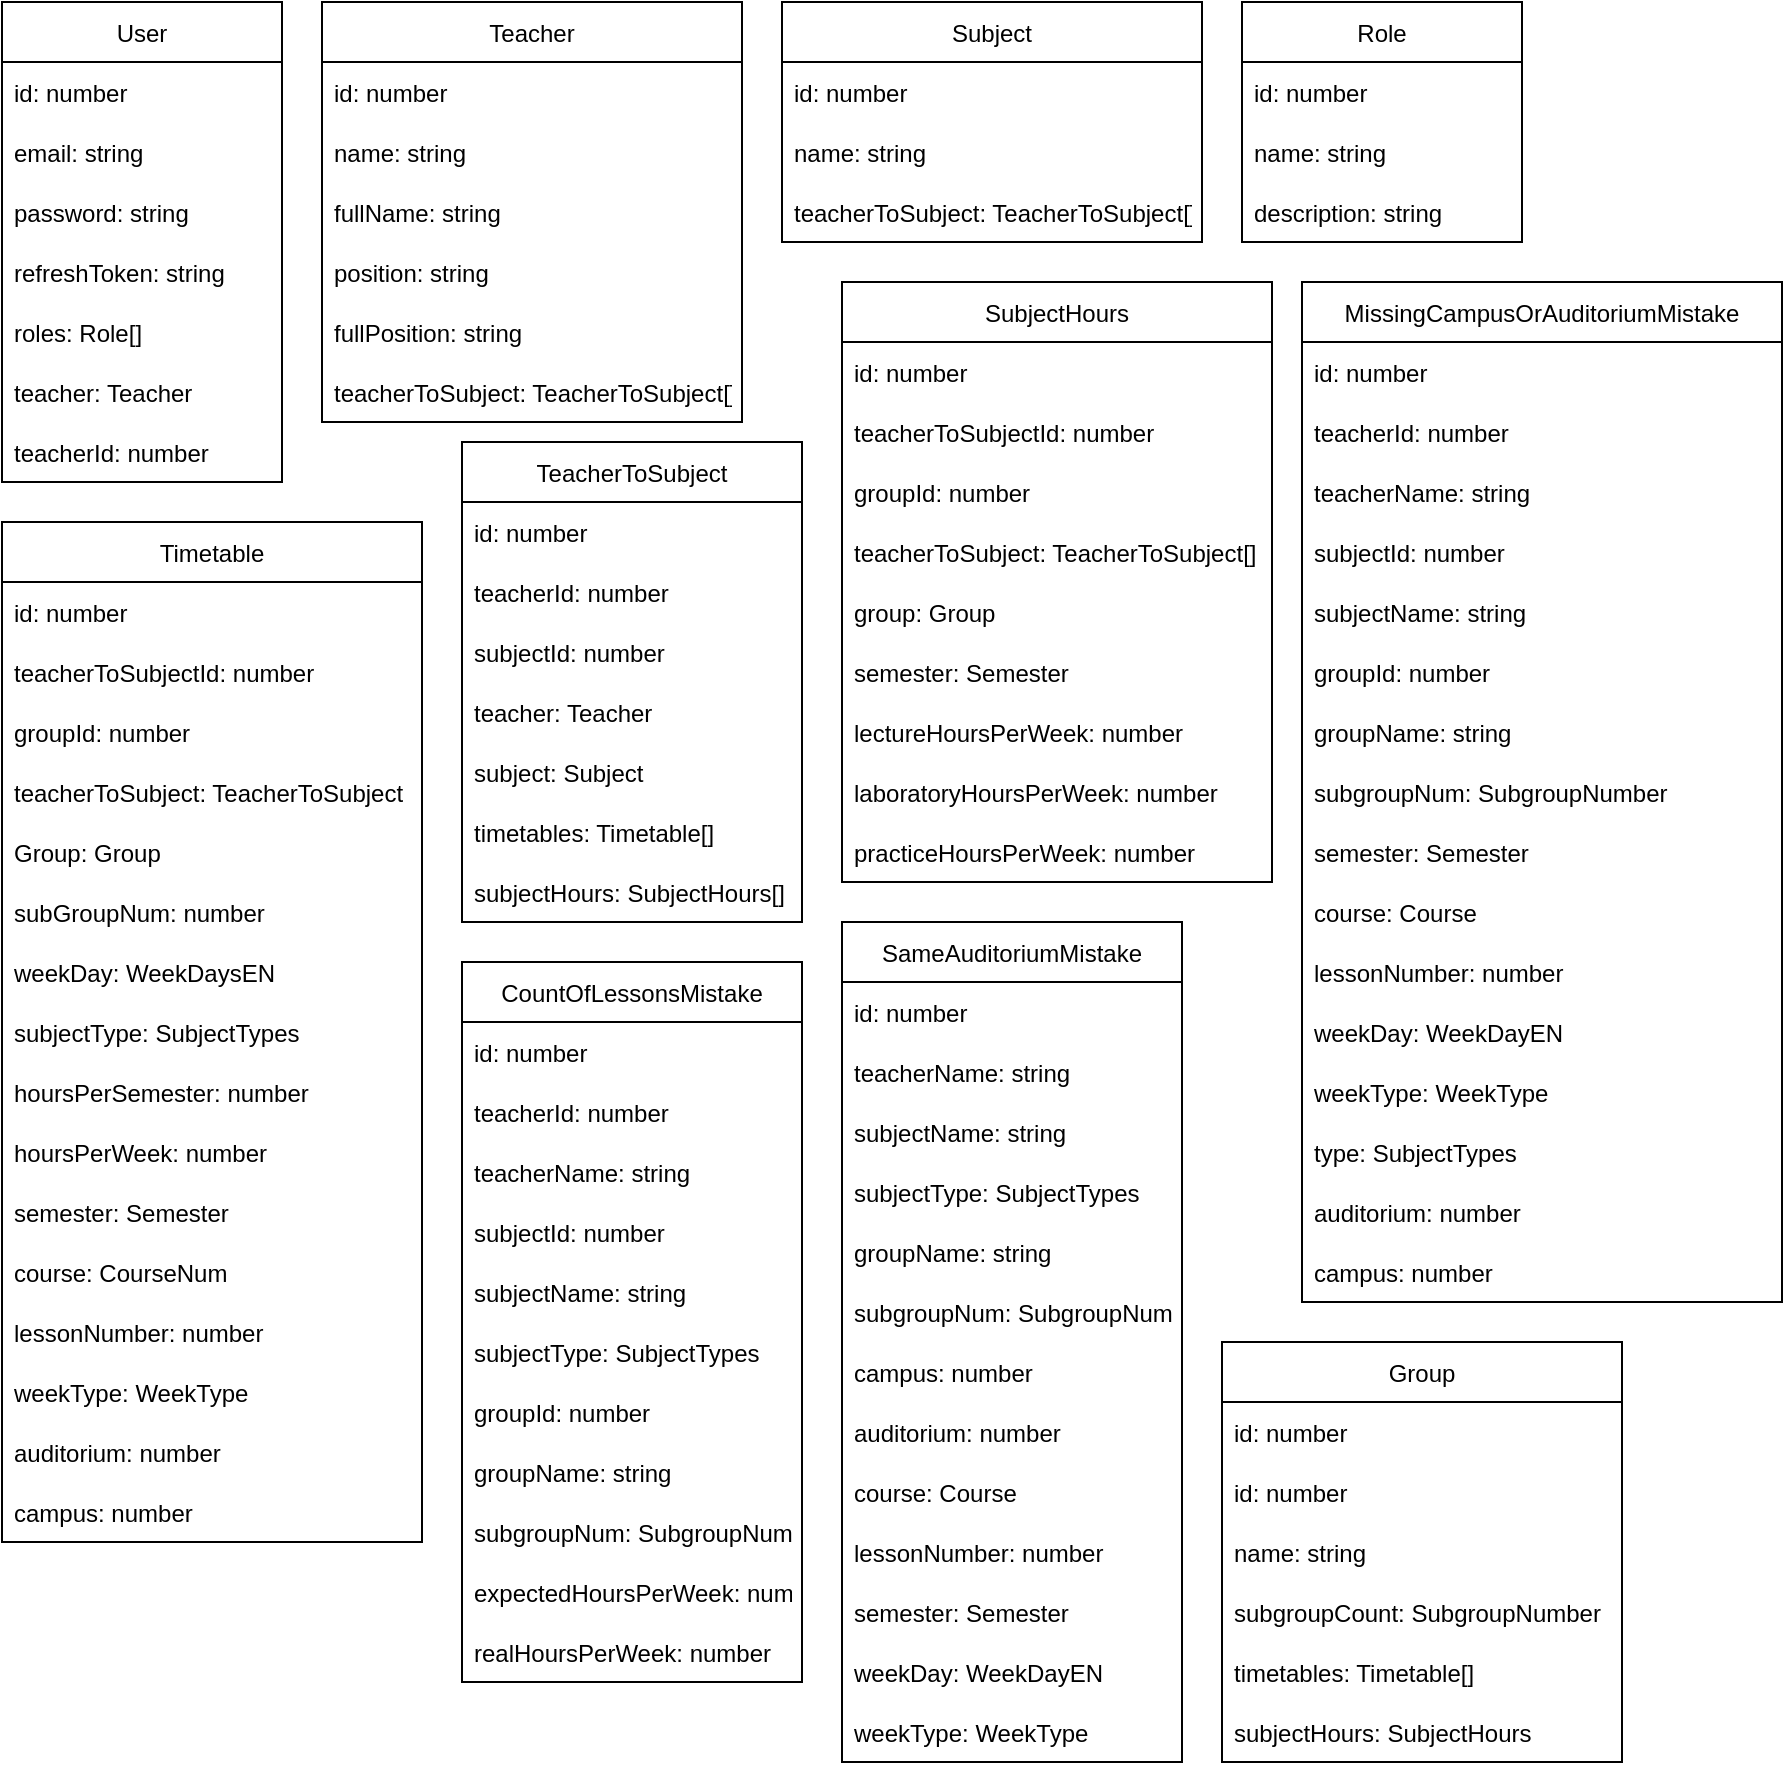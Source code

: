 <mxfile version="19.0.0" type="github">
  <diagram id="hiA0pwcNlcmiWzCqZYYd" name="Page-1">
    <mxGraphModel dx="1767" dy="840" grid="1" gridSize="10" guides="1" tooltips="1" connect="1" arrows="1" fold="1" page="1" pageScale="1" pageWidth="827" pageHeight="1169" math="0" shadow="0">
      <root>
        <mxCell id="0" />
        <mxCell id="1" parent="0" />
        <mxCell id="QMCh4a04Gxiq1hXjZGJK-1" value="User" style="swimlane;fontStyle=0;childLayout=stackLayout;horizontal=1;startSize=30;horizontalStack=0;resizeParent=1;resizeParentMax=0;resizeLast=0;collapsible=1;marginBottom=0;" vertex="1" parent="1">
          <mxGeometry x="40" y="40" width="140" height="240" as="geometry" />
        </mxCell>
        <mxCell id="QMCh4a04Gxiq1hXjZGJK-2" value="id: number" style="text;strokeColor=none;fillColor=none;align=left;verticalAlign=middle;spacingLeft=4;spacingRight=4;overflow=hidden;points=[[0,0.5],[1,0.5]];portConstraint=eastwest;rotatable=0;" vertex="1" parent="QMCh4a04Gxiq1hXjZGJK-1">
          <mxGeometry y="30" width="140" height="30" as="geometry" />
        </mxCell>
        <mxCell id="QMCh4a04Gxiq1hXjZGJK-3" value="email: string" style="text;strokeColor=none;fillColor=none;align=left;verticalAlign=middle;spacingLeft=4;spacingRight=4;overflow=hidden;points=[[0,0.5],[1,0.5]];portConstraint=eastwest;rotatable=0;" vertex="1" parent="QMCh4a04Gxiq1hXjZGJK-1">
          <mxGeometry y="60" width="140" height="30" as="geometry" />
        </mxCell>
        <mxCell id="QMCh4a04Gxiq1hXjZGJK-4" value="password: string" style="text;strokeColor=none;fillColor=none;align=left;verticalAlign=middle;spacingLeft=4;spacingRight=4;overflow=hidden;points=[[0,0.5],[1,0.5]];portConstraint=eastwest;rotatable=0;" vertex="1" parent="QMCh4a04Gxiq1hXjZGJK-1">
          <mxGeometry y="90" width="140" height="30" as="geometry" />
        </mxCell>
        <mxCell id="QMCh4a04Gxiq1hXjZGJK-42" value="refreshToken: string" style="text;strokeColor=none;fillColor=none;align=left;verticalAlign=middle;spacingLeft=4;spacingRight=4;overflow=hidden;points=[[0,0.5],[1,0.5]];portConstraint=eastwest;rotatable=0;" vertex="1" parent="QMCh4a04Gxiq1hXjZGJK-1">
          <mxGeometry y="120" width="140" height="30" as="geometry" />
        </mxCell>
        <mxCell id="QMCh4a04Gxiq1hXjZGJK-43" value="roles: Role[]" style="text;strokeColor=none;fillColor=none;align=left;verticalAlign=middle;spacingLeft=4;spacingRight=4;overflow=hidden;points=[[0,0.5],[1,0.5]];portConstraint=eastwest;rotatable=0;" vertex="1" parent="QMCh4a04Gxiq1hXjZGJK-1">
          <mxGeometry y="150" width="140" height="30" as="geometry" />
        </mxCell>
        <mxCell id="QMCh4a04Gxiq1hXjZGJK-44" value="teacher: Teacher" style="text;strokeColor=none;fillColor=none;align=left;verticalAlign=middle;spacingLeft=4;spacingRight=4;overflow=hidden;points=[[0,0.5],[1,0.5]];portConstraint=eastwest;rotatable=0;" vertex="1" parent="QMCh4a04Gxiq1hXjZGJK-1">
          <mxGeometry y="180" width="140" height="30" as="geometry" />
        </mxCell>
        <mxCell id="QMCh4a04Gxiq1hXjZGJK-66" value="teacherId: number" style="text;strokeColor=none;fillColor=none;align=left;verticalAlign=middle;spacingLeft=4;spacingRight=4;overflow=hidden;points=[[0,0.5],[1,0.5]];portConstraint=eastwest;rotatable=0;" vertex="1" parent="QMCh4a04Gxiq1hXjZGJK-1">
          <mxGeometry y="210" width="140" height="30" as="geometry" />
        </mxCell>
        <mxCell id="QMCh4a04Gxiq1hXjZGJK-5" value="Teacher" style="swimlane;fontStyle=0;childLayout=stackLayout;horizontal=1;startSize=30;horizontalStack=0;resizeParent=1;resizeParentMax=0;resizeLast=0;collapsible=1;marginBottom=0;" vertex="1" parent="1">
          <mxGeometry x="200" y="40" width="210" height="210" as="geometry" />
        </mxCell>
        <mxCell id="QMCh4a04Gxiq1hXjZGJK-6" value="id: number" style="text;strokeColor=none;fillColor=none;align=left;verticalAlign=middle;spacingLeft=4;spacingRight=4;overflow=hidden;points=[[0,0.5],[1,0.5]];portConstraint=eastwest;rotatable=0;" vertex="1" parent="QMCh4a04Gxiq1hXjZGJK-5">
          <mxGeometry y="30" width="210" height="30" as="geometry" />
        </mxCell>
        <mxCell id="QMCh4a04Gxiq1hXjZGJK-7" value="name: string" style="text;strokeColor=none;fillColor=none;align=left;verticalAlign=middle;spacingLeft=4;spacingRight=4;overflow=hidden;points=[[0,0.5],[1,0.5]];portConstraint=eastwest;rotatable=0;" vertex="1" parent="QMCh4a04Gxiq1hXjZGJK-5">
          <mxGeometry y="60" width="210" height="30" as="geometry" />
        </mxCell>
        <mxCell id="QMCh4a04Gxiq1hXjZGJK-8" value="fullName: string" style="text;strokeColor=none;fillColor=none;align=left;verticalAlign=middle;spacingLeft=4;spacingRight=4;overflow=hidden;points=[[0,0.5],[1,0.5]];portConstraint=eastwest;rotatable=0;" vertex="1" parent="QMCh4a04Gxiq1hXjZGJK-5">
          <mxGeometry y="90" width="210" height="30" as="geometry" />
        </mxCell>
        <mxCell id="QMCh4a04Gxiq1hXjZGJK-45" value="position: string" style="text;strokeColor=none;fillColor=none;align=left;verticalAlign=middle;spacingLeft=4;spacingRight=4;overflow=hidden;points=[[0,0.5],[1,0.5]];portConstraint=eastwest;rotatable=0;" vertex="1" parent="QMCh4a04Gxiq1hXjZGJK-5">
          <mxGeometry y="120" width="210" height="30" as="geometry" />
        </mxCell>
        <mxCell id="QMCh4a04Gxiq1hXjZGJK-46" value="fullPosition: string" style="text;strokeColor=none;fillColor=none;align=left;verticalAlign=middle;spacingLeft=4;spacingRight=4;overflow=hidden;points=[[0,0.5],[1,0.5]];portConstraint=eastwest;rotatable=0;" vertex="1" parent="QMCh4a04Gxiq1hXjZGJK-5">
          <mxGeometry y="150" width="210" height="30" as="geometry" />
        </mxCell>
        <mxCell id="QMCh4a04Gxiq1hXjZGJK-47" value="teacherToSubject: TeacherToSubject[]" style="text;strokeColor=none;fillColor=none;align=left;verticalAlign=middle;spacingLeft=4;spacingRight=4;overflow=hidden;points=[[0,0.5],[1,0.5]];portConstraint=eastwest;rotatable=0;" vertex="1" parent="QMCh4a04Gxiq1hXjZGJK-5">
          <mxGeometry y="180" width="210" height="30" as="geometry" />
        </mxCell>
        <mxCell id="QMCh4a04Gxiq1hXjZGJK-9" value="Subject" style="swimlane;fontStyle=0;childLayout=stackLayout;horizontal=1;startSize=30;horizontalStack=0;resizeParent=1;resizeParentMax=0;resizeLast=0;collapsible=1;marginBottom=0;" vertex="1" parent="1">
          <mxGeometry x="430" y="40" width="210" height="120" as="geometry" />
        </mxCell>
        <mxCell id="QMCh4a04Gxiq1hXjZGJK-10" value="id: number" style="text;strokeColor=none;fillColor=none;align=left;verticalAlign=middle;spacingLeft=4;spacingRight=4;overflow=hidden;points=[[0,0.5],[1,0.5]];portConstraint=eastwest;rotatable=0;" vertex="1" parent="QMCh4a04Gxiq1hXjZGJK-9">
          <mxGeometry y="30" width="210" height="30" as="geometry" />
        </mxCell>
        <mxCell id="QMCh4a04Gxiq1hXjZGJK-11" value="name: string" style="text;strokeColor=none;fillColor=none;align=left;verticalAlign=middle;spacingLeft=4;spacingRight=4;overflow=hidden;points=[[0,0.5],[1,0.5]];portConstraint=eastwest;rotatable=0;" vertex="1" parent="QMCh4a04Gxiq1hXjZGJK-9">
          <mxGeometry y="60" width="210" height="30" as="geometry" />
        </mxCell>
        <mxCell id="QMCh4a04Gxiq1hXjZGJK-12" value="teacherToSubject: TeacherToSubject[]" style="text;strokeColor=none;fillColor=none;align=left;verticalAlign=middle;spacingLeft=4;spacingRight=4;overflow=hidden;points=[[0,0.5],[1,0.5]];portConstraint=eastwest;rotatable=0;" vertex="1" parent="QMCh4a04Gxiq1hXjZGJK-9">
          <mxGeometry y="90" width="210" height="30" as="geometry" />
        </mxCell>
        <mxCell id="QMCh4a04Gxiq1hXjZGJK-13" value="Timetable" style="swimlane;fontStyle=0;childLayout=stackLayout;horizontal=1;startSize=30;horizontalStack=0;resizeParent=1;resizeParentMax=0;resizeLast=0;collapsible=1;marginBottom=0;" vertex="1" parent="1">
          <mxGeometry x="40" y="300" width="210" height="510" as="geometry" />
        </mxCell>
        <mxCell id="QMCh4a04Gxiq1hXjZGJK-14" value="id: number" style="text;strokeColor=none;fillColor=none;align=left;verticalAlign=middle;spacingLeft=4;spacingRight=4;overflow=hidden;points=[[0,0.5],[1,0.5]];portConstraint=eastwest;rotatable=0;" vertex="1" parent="QMCh4a04Gxiq1hXjZGJK-13">
          <mxGeometry y="30" width="210" height="30" as="geometry" />
        </mxCell>
        <mxCell id="QMCh4a04Gxiq1hXjZGJK-15" value="teacherToSubjectId: number" style="text;strokeColor=none;fillColor=none;align=left;verticalAlign=middle;spacingLeft=4;spacingRight=4;overflow=hidden;points=[[0,0.5],[1,0.5]];portConstraint=eastwest;rotatable=0;" vertex="1" parent="QMCh4a04Gxiq1hXjZGJK-13">
          <mxGeometry y="60" width="210" height="30" as="geometry" />
        </mxCell>
        <mxCell id="QMCh4a04Gxiq1hXjZGJK-16" value="groupId: number" style="text;strokeColor=none;fillColor=none;align=left;verticalAlign=middle;spacingLeft=4;spacingRight=4;overflow=hidden;points=[[0,0.5],[1,0.5]];portConstraint=eastwest;rotatable=0;" vertex="1" parent="QMCh4a04Gxiq1hXjZGJK-13">
          <mxGeometry y="90" width="210" height="30" as="geometry" />
        </mxCell>
        <mxCell id="QMCh4a04Gxiq1hXjZGJK-67" value="teacherToSubject: TeacherToSubject" style="text;strokeColor=none;fillColor=none;align=left;verticalAlign=middle;spacingLeft=4;spacingRight=4;overflow=hidden;points=[[0,0.5],[1,0.5]];portConstraint=eastwest;rotatable=0;" vertex="1" parent="QMCh4a04Gxiq1hXjZGJK-13">
          <mxGeometry y="120" width="210" height="30" as="geometry" />
        </mxCell>
        <mxCell id="QMCh4a04Gxiq1hXjZGJK-68" value="Group: Group" style="text;strokeColor=none;fillColor=none;align=left;verticalAlign=middle;spacingLeft=4;spacingRight=4;overflow=hidden;points=[[0,0.5],[1,0.5]];portConstraint=eastwest;rotatable=0;" vertex="1" parent="QMCh4a04Gxiq1hXjZGJK-13">
          <mxGeometry y="150" width="210" height="30" as="geometry" />
        </mxCell>
        <mxCell id="QMCh4a04Gxiq1hXjZGJK-69" value="subGroupNum: number" style="text;strokeColor=none;fillColor=none;align=left;verticalAlign=middle;spacingLeft=4;spacingRight=4;overflow=hidden;points=[[0,0.5],[1,0.5]];portConstraint=eastwest;rotatable=0;" vertex="1" parent="QMCh4a04Gxiq1hXjZGJK-13">
          <mxGeometry y="180" width="210" height="30" as="geometry" />
        </mxCell>
        <mxCell id="QMCh4a04Gxiq1hXjZGJK-70" value="weekDay: WeekDaysEN" style="text;strokeColor=none;fillColor=none;align=left;verticalAlign=middle;spacingLeft=4;spacingRight=4;overflow=hidden;points=[[0,0.5],[1,0.5]];portConstraint=eastwest;rotatable=0;" vertex="1" parent="QMCh4a04Gxiq1hXjZGJK-13">
          <mxGeometry y="210" width="210" height="30" as="geometry" />
        </mxCell>
        <mxCell id="QMCh4a04Gxiq1hXjZGJK-71" value="subjectType: SubjectTypes" style="text;strokeColor=none;fillColor=none;align=left;verticalAlign=middle;spacingLeft=4;spacingRight=4;overflow=hidden;points=[[0,0.5],[1,0.5]];portConstraint=eastwest;rotatable=0;" vertex="1" parent="QMCh4a04Gxiq1hXjZGJK-13">
          <mxGeometry y="240" width="210" height="30" as="geometry" />
        </mxCell>
        <mxCell id="QMCh4a04Gxiq1hXjZGJK-72" value="hoursPerSemester: number" style="text;strokeColor=none;fillColor=none;align=left;verticalAlign=middle;spacingLeft=4;spacingRight=4;overflow=hidden;points=[[0,0.5],[1,0.5]];portConstraint=eastwest;rotatable=0;" vertex="1" parent="QMCh4a04Gxiq1hXjZGJK-13">
          <mxGeometry y="270" width="210" height="30" as="geometry" />
        </mxCell>
        <mxCell id="QMCh4a04Gxiq1hXjZGJK-73" value="hoursPerWeek: number" style="text;strokeColor=none;fillColor=none;align=left;verticalAlign=middle;spacingLeft=4;spacingRight=4;overflow=hidden;points=[[0,0.5],[1,0.5]];portConstraint=eastwest;rotatable=0;" vertex="1" parent="QMCh4a04Gxiq1hXjZGJK-13">
          <mxGeometry y="300" width="210" height="30" as="geometry" />
        </mxCell>
        <mxCell id="QMCh4a04Gxiq1hXjZGJK-74" value="semester: Semester" style="text;strokeColor=none;fillColor=none;align=left;verticalAlign=middle;spacingLeft=4;spacingRight=4;overflow=hidden;points=[[0,0.5],[1,0.5]];portConstraint=eastwest;rotatable=0;" vertex="1" parent="QMCh4a04Gxiq1hXjZGJK-13">
          <mxGeometry y="330" width="210" height="30" as="geometry" />
        </mxCell>
        <mxCell id="QMCh4a04Gxiq1hXjZGJK-75" value="course: CourseNum" style="text;strokeColor=none;fillColor=none;align=left;verticalAlign=middle;spacingLeft=4;spacingRight=4;overflow=hidden;points=[[0,0.5],[1,0.5]];portConstraint=eastwest;rotatable=0;" vertex="1" parent="QMCh4a04Gxiq1hXjZGJK-13">
          <mxGeometry y="360" width="210" height="30" as="geometry" />
        </mxCell>
        <mxCell id="QMCh4a04Gxiq1hXjZGJK-76" value="lessonNumber: number" style="text;strokeColor=none;fillColor=none;align=left;verticalAlign=middle;spacingLeft=4;spacingRight=4;overflow=hidden;points=[[0,0.5],[1,0.5]];portConstraint=eastwest;rotatable=0;" vertex="1" parent="QMCh4a04Gxiq1hXjZGJK-13">
          <mxGeometry y="390" width="210" height="30" as="geometry" />
        </mxCell>
        <mxCell id="QMCh4a04Gxiq1hXjZGJK-77" value="weekType: WeekType" style="text;strokeColor=none;fillColor=none;align=left;verticalAlign=middle;spacingLeft=4;spacingRight=4;overflow=hidden;points=[[0,0.5],[1,0.5]];portConstraint=eastwest;rotatable=0;" vertex="1" parent="QMCh4a04Gxiq1hXjZGJK-13">
          <mxGeometry y="420" width="210" height="30" as="geometry" />
        </mxCell>
        <mxCell id="QMCh4a04Gxiq1hXjZGJK-79" value="auditorium: number" style="text;strokeColor=none;fillColor=none;align=left;verticalAlign=middle;spacingLeft=4;spacingRight=4;overflow=hidden;points=[[0,0.5],[1,0.5]];portConstraint=eastwest;rotatable=0;" vertex="1" parent="QMCh4a04Gxiq1hXjZGJK-13">
          <mxGeometry y="450" width="210" height="30" as="geometry" />
        </mxCell>
        <mxCell id="QMCh4a04Gxiq1hXjZGJK-78" value="campus: number" style="text;strokeColor=none;fillColor=none;align=left;verticalAlign=middle;spacingLeft=4;spacingRight=4;overflow=hidden;points=[[0,0.5],[1,0.5]];portConstraint=eastwest;rotatable=0;" vertex="1" parent="QMCh4a04Gxiq1hXjZGJK-13">
          <mxGeometry y="480" width="210" height="30" as="geometry" />
        </mxCell>
        <mxCell id="QMCh4a04Gxiq1hXjZGJK-17" value="Role" style="swimlane;fontStyle=0;childLayout=stackLayout;horizontal=1;startSize=30;horizontalStack=0;resizeParent=1;resizeParentMax=0;resizeLast=0;collapsible=1;marginBottom=0;" vertex="1" parent="1">
          <mxGeometry x="660" y="40" width="140" height="120" as="geometry" />
        </mxCell>
        <mxCell id="QMCh4a04Gxiq1hXjZGJK-18" value="id: number" style="text;strokeColor=none;fillColor=none;align=left;verticalAlign=middle;spacingLeft=4;spacingRight=4;overflow=hidden;points=[[0,0.5],[1,0.5]];portConstraint=eastwest;rotatable=0;" vertex="1" parent="QMCh4a04Gxiq1hXjZGJK-17">
          <mxGeometry y="30" width="140" height="30" as="geometry" />
        </mxCell>
        <mxCell id="QMCh4a04Gxiq1hXjZGJK-19" value="name: string" style="text;strokeColor=none;fillColor=none;align=left;verticalAlign=middle;spacingLeft=4;spacingRight=4;overflow=hidden;points=[[0,0.5],[1,0.5]];portConstraint=eastwest;rotatable=0;" vertex="1" parent="QMCh4a04Gxiq1hXjZGJK-17">
          <mxGeometry y="60" width="140" height="30" as="geometry" />
        </mxCell>
        <mxCell id="QMCh4a04Gxiq1hXjZGJK-20" value="description: string" style="text;strokeColor=none;fillColor=none;align=left;verticalAlign=middle;spacingLeft=4;spacingRight=4;overflow=hidden;points=[[0,0.5],[1,0.5]];portConstraint=eastwest;rotatable=0;" vertex="1" parent="QMCh4a04Gxiq1hXjZGJK-17">
          <mxGeometry y="90" width="140" height="30" as="geometry" />
        </mxCell>
        <mxCell id="QMCh4a04Gxiq1hXjZGJK-25" value="Group" style="swimlane;fontStyle=0;childLayout=stackLayout;horizontal=1;startSize=30;horizontalStack=0;resizeParent=1;resizeParentMax=0;resizeLast=0;collapsible=1;marginBottom=0;" vertex="1" parent="1">
          <mxGeometry x="650" y="710" width="200" height="210" as="geometry" />
        </mxCell>
        <mxCell id="QMCh4a04Gxiq1hXjZGJK-82" value="id: number" style="text;strokeColor=none;fillColor=none;align=left;verticalAlign=middle;spacingLeft=4;spacingRight=4;overflow=hidden;points=[[0,0.5],[1,0.5]];portConstraint=eastwest;rotatable=0;" vertex="1" parent="QMCh4a04Gxiq1hXjZGJK-25">
          <mxGeometry y="30" width="200" height="30" as="geometry" />
        </mxCell>
        <mxCell id="QMCh4a04Gxiq1hXjZGJK-26" value="id: number" style="text;strokeColor=none;fillColor=none;align=left;verticalAlign=middle;spacingLeft=4;spacingRight=4;overflow=hidden;points=[[0,0.5],[1,0.5]];portConstraint=eastwest;rotatable=0;" vertex="1" parent="QMCh4a04Gxiq1hXjZGJK-25">
          <mxGeometry y="60" width="200" height="30" as="geometry" />
        </mxCell>
        <mxCell id="QMCh4a04Gxiq1hXjZGJK-27" value="name: string" style="text;strokeColor=none;fillColor=none;align=left;verticalAlign=middle;spacingLeft=4;spacingRight=4;overflow=hidden;points=[[0,0.5],[1,0.5]];portConstraint=eastwest;rotatable=0;" vertex="1" parent="QMCh4a04Gxiq1hXjZGJK-25">
          <mxGeometry y="90" width="200" height="30" as="geometry" />
        </mxCell>
        <mxCell id="QMCh4a04Gxiq1hXjZGJK-28" value="subgroupCount: SubgroupNumber" style="text;strokeColor=none;fillColor=none;align=left;verticalAlign=middle;spacingLeft=4;spacingRight=4;overflow=hidden;points=[[0,0.5],[1,0.5]];portConstraint=eastwest;rotatable=0;" vertex="1" parent="QMCh4a04Gxiq1hXjZGJK-25">
          <mxGeometry y="120" width="200" height="30" as="geometry" />
        </mxCell>
        <mxCell id="QMCh4a04Gxiq1hXjZGJK-80" value="timetables: Timetable[]" style="text;strokeColor=none;fillColor=none;align=left;verticalAlign=middle;spacingLeft=4;spacingRight=4;overflow=hidden;points=[[0,0.5],[1,0.5]];portConstraint=eastwest;rotatable=0;" vertex="1" parent="QMCh4a04Gxiq1hXjZGJK-25">
          <mxGeometry y="150" width="200" height="30" as="geometry" />
        </mxCell>
        <mxCell id="QMCh4a04Gxiq1hXjZGJK-81" value="subjectHours: SubjectHours" style="text;strokeColor=none;fillColor=none;align=left;verticalAlign=middle;spacingLeft=4;spacingRight=4;overflow=hidden;points=[[0,0.5],[1,0.5]];portConstraint=eastwest;rotatable=0;" vertex="1" parent="QMCh4a04Gxiq1hXjZGJK-25">
          <mxGeometry y="180" width="200" height="30" as="geometry" />
        </mxCell>
        <mxCell id="QMCh4a04Gxiq1hXjZGJK-29" value="SameAuditoriumMistake" style="swimlane;fontStyle=0;childLayout=stackLayout;horizontal=1;startSize=30;horizontalStack=0;resizeParent=1;resizeParentMax=0;resizeLast=0;collapsible=1;marginBottom=0;" vertex="1" parent="1">
          <mxGeometry x="460" y="500" width="170" height="420" as="geometry" />
        </mxCell>
        <mxCell id="QMCh4a04Gxiq1hXjZGJK-30" value="id: number" style="text;strokeColor=none;fillColor=none;align=left;verticalAlign=middle;spacingLeft=4;spacingRight=4;overflow=hidden;points=[[0,0.5],[1,0.5]];portConstraint=eastwest;rotatable=0;" vertex="1" parent="QMCh4a04Gxiq1hXjZGJK-29">
          <mxGeometry y="30" width="170" height="30" as="geometry" />
        </mxCell>
        <mxCell id="QMCh4a04Gxiq1hXjZGJK-105" value="teacherName: string" style="text;strokeColor=none;fillColor=none;align=left;verticalAlign=middle;spacingLeft=4;spacingRight=4;overflow=hidden;points=[[0,0.5],[1,0.5]];portConstraint=eastwest;rotatable=0;" vertex="1" parent="QMCh4a04Gxiq1hXjZGJK-29">
          <mxGeometry y="60" width="170" height="30" as="geometry" />
        </mxCell>
        <mxCell id="QMCh4a04Gxiq1hXjZGJK-106" value="subjectName: string" style="text;strokeColor=none;fillColor=none;align=left;verticalAlign=middle;spacingLeft=4;spacingRight=4;overflow=hidden;points=[[0,0.5],[1,0.5]];portConstraint=eastwest;rotatable=0;" vertex="1" parent="QMCh4a04Gxiq1hXjZGJK-29">
          <mxGeometry y="90" width="170" height="30" as="geometry" />
        </mxCell>
        <mxCell id="QMCh4a04Gxiq1hXjZGJK-31" value="subjectType: SubjectTypes " style="text;strokeColor=none;fillColor=none;align=left;verticalAlign=middle;spacingLeft=4;spacingRight=4;overflow=hidden;points=[[0,0.5],[1,0.5]];portConstraint=eastwest;rotatable=0;" vertex="1" parent="QMCh4a04Gxiq1hXjZGJK-29">
          <mxGeometry y="120" width="170" height="30" as="geometry" />
        </mxCell>
        <mxCell id="QMCh4a04Gxiq1hXjZGJK-107" value="groupName: string" style="text;strokeColor=none;fillColor=none;align=left;verticalAlign=middle;spacingLeft=4;spacingRight=4;overflow=hidden;points=[[0,0.5],[1,0.5]];portConstraint=eastwest;rotatable=0;" vertex="1" parent="QMCh4a04Gxiq1hXjZGJK-29">
          <mxGeometry y="150" width="170" height="30" as="geometry" />
        </mxCell>
        <mxCell id="QMCh4a04Gxiq1hXjZGJK-108" value="subgroupNum: SubgroupNumber" style="text;strokeColor=none;fillColor=none;align=left;verticalAlign=middle;spacingLeft=4;spacingRight=4;overflow=hidden;points=[[0,0.5],[1,0.5]];portConstraint=eastwest;rotatable=0;" vertex="1" parent="QMCh4a04Gxiq1hXjZGJK-29">
          <mxGeometry y="180" width="170" height="30" as="geometry" />
        </mxCell>
        <mxCell id="QMCh4a04Gxiq1hXjZGJK-110" value="campus: number" style="text;strokeColor=none;fillColor=none;align=left;verticalAlign=middle;spacingLeft=4;spacingRight=4;overflow=hidden;points=[[0,0.5],[1,0.5]];portConstraint=eastwest;rotatable=0;" vertex="1" parent="QMCh4a04Gxiq1hXjZGJK-29">
          <mxGeometry y="210" width="170" height="30" as="geometry" />
        </mxCell>
        <mxCell id="QMCh4a04Gxiq1hXjZGJK-109" value="auditorium: number" style="text;strokeColor=none;fillColor=none;align=left;verticalAlign=middle;spacingLeft=4;spacingRight=4;overflow=hidden;points=[[0,0.5],[1,0.5]];portConstraint=eastwest;rotatable=0;" vertex="1" parent="QMCh4a04Gxiq1hXjZGJK-29">
          <mxGeometry y="240" width="170" height="30" as="geometry" />
        </mxCell>
        <mxCell id="QMCh4a04Gxiq1hXjZGJK-111" value="course: Course" style="text;strokeColor=none;fillColor=none;align=left;verticalAlign=middle;spacingLeft=4;spacingRight=4;overflow=hidden;points=[[0,0.5],[1,0.5]];portConstraint=eastwest;rotatable=0;" vertex="1" parent="QMCh4a04Gxiq1hXjZGJK-29">
          <mxGeometry y="270" width="170" height="30" as="geometry" />
        </mxCell>
        <mxCell id="QMCh4a04Gxiq1hXjZGJK-112" value="lessonNumber: number" style="text;strokeColor=none;fillColor=none;align=left;verticalAlign=middle;spacingLeft=4;spacingRight=4;overflow=hidden;points=[[0,0.5],[1,0.5]];portConstraint=eastwest;rotatable=0;" vertex="1" parent="QMCh4a04Gxiq1hXjZGJK-29">
          <mxGeometry y="300" width="170" height="30" as="geometry" />
        </mxCell>
        <mxCell id="QMCh4a04Gxiq1hXjZGJK-113" value="semester: Semester" style="text;strokeColor=none;fillColor=none;align=left;verticalAlign=middle;spacingLeft=4;spacingRight=4;overflow=hidden;points=[[0,0.5],[1,0.5]];portConstraint=eastwest;rotatable=0;" vertex="1" parent="QMCh4a04Gxiq1hXjZGJK-29">
          <mxGeometry y="330" width="170" height="30" as="geometry" />
        </mxCell>
        <mxCell id="QMCh4a04Gxiq1hXjZGJK-114" value="weekDay: WeekDayEN" style="text;strokeColor=none;fillColor=none;align=left;verticalAlign=middle;spacingLeft=4;spacingRight=4;overflow=hidden;points=[[0,0.5],[1,0.5]];portConstraint=eastwest;rotatable=0;" vertex="1" parent="QMCh4a04Gxiq1hXjZGJK-29">
          <mxGeometry y="360" width="170" height="30" as="geometry" />
        </mxCell>
        <mxCell id="QMCh4a04Gxiq1hXjZGJK-115" value="weekType: WeekType" style="text;strokeColor=none;fillColor=none;align=left;verticalAlign=middle;spacingLeft=4;spacingRight=4;overflow=hidden;points=[[0,0.5],[1,0.5]];portConstraint=eastwest;rotatable=0;" vertex="1" parent="QMCh4a04Gxiq1hXjZGJK-29">
          <mxGeometry y="390" width="170" height="30" as="geometry" />
        </mxCell>
        <mxCell id="QMCh4a04Gxiq1hXjZGJK-33" value="MissingCampusOrAuditoriumMistake" style="swimlane;fontStyle=0;childLayout=stackLayout;horizontal=1;startSize=30;horizontalStack=0;resizeParent=1;resizeParentMax=0;resizeLast=0;collapsible=1;marginBottom=0;" vertex="1" parent="1">
          <mxGeometry x="690" y="180" width="240" height="510" as="geometry" />
        </mxCell>
        <mxCell id="QMCh4a04Gxiq1hXjZGJK-34" value="id: number" style="text;strokeColor=none;fillColor=none;align=left;verticalAlign=middle;spacingLeft=4;spacingRight=4;overflow=hidden;points=[[0,0.5],[1,0.5]];portConstraint=eastwest;rotatable=0;" vertex="1" parent="QMCh4a04Gxiq1hXjZGJK-33">
          <mxGeometry y="30" width="240" height="30" as="geometry" />
        </mxCell>
        <mxCell id="QMCh4a04Gxiq1hXjZGJK-92" value="teacherId: number" style="text;strokeColor=none;fillColor=none;align=left;verticalAlign=middle;spacingLeft=4;spacingRight=4;overflow=hidden;points=[[0,0.5],[1,0.5]];portConstraint=eastwest;rotatable=0;" vertex="1" parent="QMCh4a04Gxiq1hXjZGJK-33">
          <mxGeometry y="60" width="240" height="30" as="geometry" />
        </mxCell>
        <mxCell id="QMCh4a04Gxiq1hXjZGJK-93" value="teacherName: string" style="text;strokeColor=none;fillColor=none;align=left;verticalAlign=middle;spacingLeft=4;spacingRight=4;overflow=hidden;points=[[0,0.5],[1,0.5]];portConstraint=eastwest;rotatable=0;" vertex="1" parent="QMCh4a04Gxiq1hXjZGJK-33">
          <mxGeometry y="90" width="240" height="30" as="geometry" />
        </mxCell>
        <mxCell id="QMCh4a04Gxiq1hXjZGJK-94" value="subjectId: number" style="text;strokeColor=none;fillColor=none;align=left;verticalAlign=middle;spacingLeft=4;spacingRight=4;overflow=hidden;points=[[0,0.5],[1,0.5]];portConstraint=eastwest;rotatable=0;" vertex="1" parent="QMCh4a04Gxiq1hXjZGJK-33">
          <mxGeometry y="120" width="240" height="30" as="geometry" />
        </mxCell>
        <mxCell id="QMCh4a04Gxiq1hXjZGJK-95" value="subjectName: string" style="text;strokeColor=none;fillColor=none;align=left;verticalAlign=middle;spacingLeft=4;spacingRight=4;overflow=hidden;points=[[0,0.5],[1,0.5]];portConstraint=eastwest;rotatable=0;" vertex="1" parent="QMCh4a04Gxiq1hXjZGJK-33">
          <mxGeometry y="150" width="240" height="30" as="geometry" />
        </mxCell>
        <mxCell id="QMCh4a04Gxiq1hXjZGJK-96" value="groupId: number" style="text;strokeColor=none;fillColor=none;align=left;verticalAlign=middle;spacingLeft=4;spacingRight=4;overflow=hidden;points=[[0,0.5],[1,0.5]];portConstraint=eastwest;rotatable=0;" vertex="1" parent="QMCh4a04Gxiq1hXjZGJK-33">
          <mxGeometry y="180" width="240" height="30" as="geometry" />
        </mxCell>
        <mxCell id="QMCh4a04Gxiq1hXjZGJK-97" value="groupName: string" style="text;strokeColor=none;fillColor=none;align=left;verticalAlign=middle;spacingLeft=4;spacingRight=4;overflow=hidden;points=[[0,0.5],[1,0.5]];portConstraint=eastwest;rotatable=0;" vertex="1" parent="QMCh4a04Gxiq1hXjZGJK-33">
          <mxGeometry y="210" width="240" height="30" as="geometry" />
        </mxCell>
        <mxCell id="QMCh4a04Gxiq1hXjZGJK-98" value="subgroupNum: SubgroupNumber" style="text;strokeColor=none;fillColor=none;align=left;verticalAlign=middle;spacingLeft=4;spacingRight=4;overflow=hidden;points=[[0,0.5],[1,0.5]];portConstraint=eastwest;rotatable=0;" vertex="1" parent="QMCh4a04Gxiq1hXjZGJK-33">
          <mxGeometry y="240" width="240" height="30" as="geometry" />
        </mxCell>
        <mxCell id="QMCh4a04Gxiq1hXjZGJK-35" value="semester: Semester" style="text;strokeColor=none;fillColor=none;align=left;verticalAlign=middle;spacingLeft=4;spacingRight=4;overflow=hidden;points=[[0,0.5],[1,0.5]];portConstraint=eastwest;rotatable=0;" vertex="1" parent="QMCh4a04Gxiq1hXjZGJK-33">
          <mxGeometry y="270" width="240" height="30" as="geometry" />
        </mxCell>
        <mxCell id="QMCh4a04Gxiq1hXjZGJK-36" value="course: Course" style="text;strokeColor=none;fillColor=none;align=left;verticalAlign=middle;spacingLeft=4;spacingRight=4;overflow=hidden;points=[[0,0.5],[1,0.5]];portConstraint=eastwest;rotatable=0;" vertex="1" parent="QMCh4a04Gxiq1hXjZGJK-33">
          <mxGeometry y="300" width="240" height="30" as="geometry" />
        </mxCell>
        <mxCell id="QMCh4a04Gxiq1hXjZGJK-100" value="lessonNumber: number" style="text;strokeColor=none;fillColor=none;align=left;verticalAlign=middle;spacingLeft=4;spacingRight=4;overflow=hidden;points=[[0,0.5],[1,0.5]];portConstraint=eastwest;rotatable=0;" vertex="1" parent="QMCh4a04Gxiq1hXjZGJK-33">
          <mxGeometry y="330" width="240" height="30" as="geometry" />
        </mxCell>
        <mxCell id="QMCh4a04Gxiq1hXjZGJK-99" value="weekDay: WeekDayEN" style="text;strokeColor=none;fillColor=none;align=left;verticalAlign=middle;spacingLeft=4;spacingRight=4;overflow=hidden;points=[[0,0.5],[1,0.5]];portConstraint=eastwest;rotatable=0;" vertex="1" parent="QMCh4a04Gxiq1hXjZGJK-33">
          <mxGeometry y="360" width="240" height="30" as="geometry" />
        </mxCell>
        <mxCell id="QMCh4a04Gxiq1hXjZGJK-101" value="weekType: WeekType" style="text;strokeColor=none;fillColor=none;align=left;verticalAlign=middle;spacingLeft=4;spacingRight=4;overflow=hidden;points=[[0,0.5],[1,0.5]];portConstraint=eastwest;rotatable=0;" vertex="1" parent="QMCh4a04Gxiq1hXjZGJK-33">
          <mxGeometry y="390" width="240" height="30" as="geometry" />
        </mxCell>
        <mxCell id="QMCh4a04Gxiq1hXjZGJK-102" value="type: SubjectTypes" style="text;strokeColor=none;fillColor=none;align=left;verticalAlign=middle;spacingLeft=4;spacingRight=4;overflow=hidden;points=[[0,0.5],[1,0.5]];portConstraint=eastwest;rotatable=0;" vertex="1" parent="QMCh4a04Gxiq1hXjZGJK-33">
          <mxGeometry y="420" width="240" height="30" as="geometry" />
        </mxCell>
        <mxCell id="QMCh4a04Gxiq1hXjZGJK-104" value="auditorium: number" style="text;strokeColor=none;fillColor=none;align=left;verticalAlign=middle;spacingLeft=4;spacingRight=4;overflow=hidden;points=[[0,0.5],[1,0.5]];portConstraint=eastwest;rotatable=0;" vertex="1" parent="QMCh4a04Gxiq1hXjZGJK-33">
          <mxGeometry y="450" width="240" height="30" as="geometry" />
        </mxCell>
        <mxCell id="QMCh4a04Gxiq1hXjZGJK-103" value="campus: number" style="text;strokeColor=none;fillColor=none;align=left;verticalAlign=middle;spacingLeft=4;spacingRight=4;overflow=hidden;points=[[0,0.5],[1,0.5]];portConstraint=eastwest;rotatable=0;" vertex="1" parent="QMCh4a04Gxiq1hXjZGJK-33">
          <mxGeometry y="480" width="240" height="30" as="geometry" />
        </mxCell>
        <mxCell id="QMCh4a04Gxiq1hXjZGJK-38" value="CountOfLessonsMistake" style="swimlane;fontStyle=0;childLayout=stackLayout;horizontal=1;startSize=30;horizontalStack=0;resizeParent=1;resizeParentMax=0;resizeLast=0;collapsible=1;marginBottom=0;" vertex="1" parent="1">
          <mxGeometry x="270" y="520" width="170" height="360" as="geometry" />
        </mxCell>
        <mxCell id="QMCh4a04Gxiq1hXjZGJK-39" value="id: number" style="text;strokeColor=none;fillColor=none;align=left;verticalAlign=middle;spacingLeft=4;spacingRight=4;overflow=hidden;points=[[0,0.5],[1,0.5]];portConstraint=eastwest;rotatable=0;" vertex="1" parent="QMCh4a04Gxiq1hXjZGJK-38">
          <mxGeometry y="30" width="170" height="30" as="geometry" />
        </mxCell>
        <mxCell id="QMCh4a04Gxiq1hXjZGJK-40" value="teacherId: number" style="text;strokeColor=none;fillColor=none;align=left;verticalAlign=middle;spacingLeft=4;spacingRight=4;overflow=hidden;points=[[0,0.5],[1,0.5]];portConstraint=eastwest;rotatable=0;" vertex="1" parent="QMCh4a04Gxiq1hXjZGJK-38">
          <mxGeometry y="60" width="170" height="30" as="geometry" />
        </mxCell>
        <mxCell id="QMCh4a04Gxiq1hXjZGJK-41" value="teacherName: string" style="text;strokeColor=none;fillColor=none;align=left;verticalAlign=middle;spacingLeft=4;spacingRight=4;overflow=hidden;points=[[0,0.5],[1,0.5]];portConstraint=eastwest;rotatable=0;" vertex="1" parent="QMCh4a04Gxiq1hXjZGJK-38">
          <mxGeometry y="90" width="170" height="30" as="geometry" />
        </mxCell>
        <mxCell id="QMCh4a04Gxiq1hXjZGJK-83" value="subjectId: number" style="text;strokeColor=none;fillColor=none;align=left;verticalAlign=middle;spacingLeft=4;spacingRight=4;overflow=hidden;points=[[0,0.5],[1,0.5]];portConstraint=eastwest;rotatable=0;" vertex="1" parent="QMCh4a04Gxiq1hXjZGJK-38">
          <mxGeometry y="120" width="170" height="30" as="geometry" />
        </mxCell>
        <mxCell id="QMCh4a04Gxiq1hXjZGJK-84" value="subjectName: string" style="text;strokeColor=none;fillColor=none;align=left;verticalAlign=middle;spacingLeft=4;spacingRight=4;overflow=hidden;points=[[0,0.5],[1,0.5]];portConstraint=eastwest;rotatable=0;" vertex="1" parent="QMCh4a04Gxiq1hXjZGJK-38">
          <mxGeometry y="150" width="170" height="30" as="geometry" />
        </mxCell>
        <mxCell id="QMCh4a04Gxiq1hXjZGJK-85" value="subjectType: SubjectTypes" style="text;strokeColor=none;fillColor=none;align=left;verticalAlign=middle;spacingLeft=4;spacingRight=4;overflow=hidden;points=[[0,0.5],[1,0.5]];portConstraint=eastwest;rotatable=0;" vertex="1" parent="QMCh4a04Gxiq1hXjZGJK-38">
          <mxGeometry y="180" width="170" height="30" as="geometry" />
        </mxCell>
        <mxCell id="QMCh4a04Gxiq1hXjZGJK-86" value="groupId: number" style="text;strokeColor=none;fillColor=none;align=left;verticalAlign=middle;spacingLeft=4;spacingRight=4;overflow=hidden;points=[[0,0.5],[1,0.5]];portConstraint=eastwest;rotatable=0;" vertex="1" parent="QMCh4a04Gxiq1hXjZGJK-38">
          <mxGeometry y="210" width="170" height="30" as="geometry" />
        </mxCell>
        <mxCell id="QMCh4a04Gxiq1hXjZGJK-87" value="groupName: string" style="text;strokeColor=none;fillColor=none;align=left;verticalAlign=middle;spacingLeft=4;spacingRight=4;overflow=hidden;points=[[0,0.5],[1,0.5]];portConstraint=eastwest;rotatable=0;" vertex="1" parent="QMCh4a04Gxiq1hXjZGJK-38">
          <mxGeometry y="240" width="170" height="30" as="geometry" />
        </mxCell>
        <mxCell id="QMCh4a04Gxiq1hXjZGJK-90" value="subgroupNum: SubgroupNumber" style="text;strokeColor=none;fillColor=none;align=left;verticalAlign=middle;spacingLeft=4;spacingRight=4;overflow=hidden;points=[[0,0.5],[1,0.5]];portConstraint=eastwest;rotatable=0;" vertex="1" parent="QMCh4a04Gxiq1hXjZGJK-38">
          <mxGeometry y="270" width="170" height="30" as="geometry" />
        </mxCell>
        <mxCell id="QMCh4a04Gxiq1hXjZGJK-91" value="expectedHoursPerWeek: number" style="text;strokeColor=none;fillColor=none;align=left;verticalAlign=middle;spacingLeft=4;spacingRight=4;overflow=hidden;points=[[0,0.5],[1,0.5]];portConstraint=eastwest;rotatable=0;" vertex="1" parent="QMCh4a04Gxiq1hXjZGJK-38">
          <mxGeometry y="300" width="170" height="30" as="geometry" />
        </mxCell>
        <mxCell id="QMCh4a04Gxiq1hXjZGJK-88" value="realHoursPerWeek: number" style="text;strokeColor=none;fillColor=none;align=left;verticalAlign=middle;spacingLeft=4;spacingRight=4;overflow=hidden;points=[[0,0.5],[1,0.5]];portConstraint=eastwest;rotatable=0;" vertex="1" parent="QMCh4a04Gxiq1hXjZGJK-38">
          <mxGeometry y="330" width="170" height="30" as="geometry" />
        </mxCell>
        <mxCell id="QMCh4a04Gxiq1hXjZGJK-48" value="TeacherToSubject" style="swimlane;fontStyle=0;childLayout=stackLayout;horizontal=1;startSize=30;horizontalStack=0;resizeParent=1;resizeParentMax=0;resizeLast=0;collapsible=1;marginBottom=0;" vertex="1" parent="1">
          <mxGeometry x="270" y="260" width="170" height="240" as="geometry" />
        </mxCell>
        <mxCell id="QMCh4a04Gxiq1hXjZGJK-49" value="id: number" style="text;strokeColor=none;fillColor=none;align=left;verticalAlign=middle;spacingLeft=4;spacingRight=4;overflow=hidden;points=[[0,0.5],[1,0.5]];portConstraint=eastwest;rotatable=0;" vertex="1" parent="QMCh4a04Gxiq1hXjZGJK-48">
          <mxGeometry y="30" width="170" height="30" as="geometry" />
        </mxCell>
        <mxCell id="QMCh4a04Gxiq1hXjZGJK-50" value="teacherId: number" style="text;strokeColor=none;fillColor=none;align=left;verticalAlign=middle;spacingLeft=4;spacingRight=4;overflow=hidden;points=[[0,0.5],[1,0.5]];portConstraint=eastwest;rotatable=0;" vertex="1" parent="QMCh4a04Gxiq1hXjZGJK-48">
          <mxGeometry y="60" width="170" height="30" as="geometry" />
        </mxCell>
        <mxCell id="QMCh4a04Gxiq1hXjZGJK-51" value="subjectId: number" style="text;strokeColor=none;fillColor=none;align=left;verticalAlign=middle;spacingLeft=4;spacingRight=4;overflow=hidden;points=[[0,0.5],[1,0.5]];portConstraint=eastwest;rotatable=0;" vertex="1" parent="QMCh4a04Gxiq1hXjZGJK-48">
          <mxGeometry y="90" width="170" height="30" as="geometry" />
        </mxCell>
        <mxCell id="QMCh4a04Gxiq1hXjZGJK-52" value="teacher: Teacher" style="text;strokeColor=none;fillColor=none;align=left;verticalAlign=middle;spacingLeft=4;spacingRight=4;overflow=hidden;points=[[0,0.5],[1,0.5]];portConstraint=eastwest;rotatable=0;" vertex="1" parent="QMCh4a04Gxiq1hXjZGJK-48">
          <mxGeometry y="120" width="170" height="30" as="geometry" />
        </mxCell>
        <mxCell id="QMCh4a04Gxiq1hXjZGJK-53" value="subject: Subject" style="text;strokeColor=none;fillColor=none;align=left;verticalAlign=middle;spacingLeft=4;spacingRight=4;overflow=hidden;points=[[0,0.5],[1,0.5]];portConstraint=eastwest;rotatable=0;" vertex="1" parent="QMCh4a04Gxiq1hXjZGJK-48">
          <mxGeometry y="150" width="170" height="30" as="geometry" />
        </mxCell>
        <mxCell id="QMCh4a04Gxiq1hXjZGJK-54" value="timetables: Timetable[]" style="text;strokeColor=none;fillColor=none;align=left;verticalAlign=middle;spacingLeft=4;spacingRight=4;overflow=hidden;points=[[0,0.5],[1,0.5]];portConstraint=eastwest;rotatable=0;" vertex="1" parent="QMCh4a04Gxiq1hXjZGJK-48">
          <mxGeometry y="180" width="170" height="30" as="geometry" />
        </mxCell>
        <mxCell id="QMCh4a04Gxiq1hXjZGJK-55" value="subjectHours: SubjectHours[]" style="text;strokeColor=none;fillColor=none;align=left;verticalAlign=middle;spacingLeft=4;spacingRight=4;overflow=hidden;points=[[0,0.5],[1,0.5]];portConstraint=eastwest;rotatable=0;" vertex="1" parent="QMCh4a04Gxiq1hXjZGJK-48">
          <mxGeometry y="210" width="170" height="30" as="geometry" />
        </mxCell>
        <mxCell id="QMCh4a04Gxiq1hXjZGJK-56" value="SubjectHours" style="swimlane;fontStyle=0;childLayout=stackLayout;horizontal=1;startSize=30;horizontalStack=0;resizeParent=1;resizeParentMax=0;resizeLast=0;collapsible=1;marginBottom=0;" vertex="1" parent="1">
          <mxGeometry x="460" y="180" width="215" height="300" as="geometry" />
        </mxCell>
        <mxCell id="QMCh4a04Gxiq1hXjZGJK-57" value="id: number" style="text;strokeColor=none;fillColor=none;align=left;verticalAlign=middle;spacingLeft=4;spacingRight=4;overflow=hidden;points=[[0,0.5],[1,0.5]];portConstraint=eastwest;rotatable=0;" vertex="1" parent="QMCh4a04Gxiq1hXjZGJK-56">
          <mxGeometry y="30" width="215" height="30" as="geometry" />
        </mxCell>
        <mxCell id="QMCh4a04Gxiq1hXjZGJK-58" value="teacherToSubjectId: number" style="text;strokeColor=none;fillColor=none;align=left;verticalAlign=middle;spacingLeft=4;spacingRight=4;overflow=hidden;points=[[0,0.5],[1,0.5]];portConstraint=eastwest;rotatable=0;" vertex="1" parent="QMCh4a04Gxiq1hXjZGJK-56">
          <mxGeometry y="60" width="215" height="30" as="geometry" />
        </mxCell>
        <mxCell id="QMCh4a04Gxiq1hXjZGJK-59" value="groupId: number" style="text;strokeColor=none;fillColor=none;align=left;verticalAlign=middle;spacingLeft=4;spacingRight=4;overflow=hidden;points=[[0,0.5],[1,0.5]];portConstraint=eastwest;rotatable=0;" vertex="1" parent="QMCh4a04Gxiq1hXjZGJK-56">
          <mxGeometry y="90" width="215" height="30" as="geometry" />
        </mxCell>
        <mxCell id="QMCh4a04Gxiq1hXjZGJK-60" value="teacherToSubject: TeacherToSubject[]" style="text;strokeColor=none;fillColor=none;align=left;verticalAlign=middle;spacingLeft=4;spacingRight=4;overflow=hidden;points=[[0,0.5],[1,0.5]];portConstraint=eastwest;rotatable=0;" vertex="1" parent="QMCh4a04Gxiq1hXjZGJK-56">
          <mxGeometry y="120" width="215" height="30" as="geometry" />
        </mxCell>
        <mxCell id="QMCh4a04Gxiq1hXjZGJK-61" value="group: Group" style="text;strokeColor=none;fillColor=none;align=left;verticalAlign=middle;spacingLeft=4;spacingRight=4;overflow=hidden;points=[[0,0.5],[1,0.5]];portConstraint=eastwest;rotatable=0;" vertex="1" parent="QMCh4a04Gxiq1hXjZGJK-56">
          <mxGeometry y="150" width="215" height="30" as="geometry" />
        </mxCell>
        <mxCell id="QMCh4a04Gxiq1hXjZGJK-62" value="semester: Semester" style="text;strokeColor=none;fillColor=none;align=left;verticalAlign=middle;spacingLeft=4;spacingRight=4;overflow=hidden;points=[[0,0.5],[1,0.5]];portConstraint=eastwest;rotatable=0;" vertex="1" parent="QMCh4a04Gxiq1hXjZGJK-56">
          <mxGeometry y="180" width="215" height="30" as="geometry" />
        </mxCell>
        <mxCell id="QMCh4a04Gxiq1hXjZGJK-63" value="lectureHoursPerWeek: number" style="text;strokeColor=none;fillColor=none;align=left;verticalAlign=middle;spacingLeft=4;spacingRight=4;overflow=hidden;points=[[0,0.5],[1,0.5]];portConstraint=eastwest;rotatable=0;" vertex="1" parent="QMCh4a04Gxiq1hXjZGJK-56">
          <mxGeometry y="210" width="215" height="30" as="geometry" />
        </mxCell>
        <mxCell id="QMCh4a04Gxiq1hXjZGJK-64" value="laboratoryHoursPerWeek: number" style="text;strokeColor=none;fillColor=none;align=left;verticalAlign=middle;spacingLeft=4;spacingRight=4;overflow=hidden;points=[[0,0.5],[1,0.5]];portConstraint=eastwest;rotatable=0;" vertex="1" parent="QMCh4a04Gxiq1hXjZGJK-56">
          <mxGeometry y="240" width="215" height="30" as="geometry" />
        </mxCell>
        <mxCell id="QMCh4a04Gxiq1hXjZGJK-65" value="practiceHoursPerWeek: number" style="text;strokeColor=none;fillColor=none;align=left;verticalAlign=middle;spacingLeft=4;spacingRight=4;overflow=hidden;points=[[0,0.5],[1,0.5]];portConstraint=eastwest;rotatable=0;" vertex="1" parent="QMCh4a04Gxiq1hXjZGJK-56">
          <mxGeometry y="270" width="215" height="30" as="geometry" />
        </mxCell>
      </root>
    </mxGraphModel>
  </diagram>
</mxfile>
